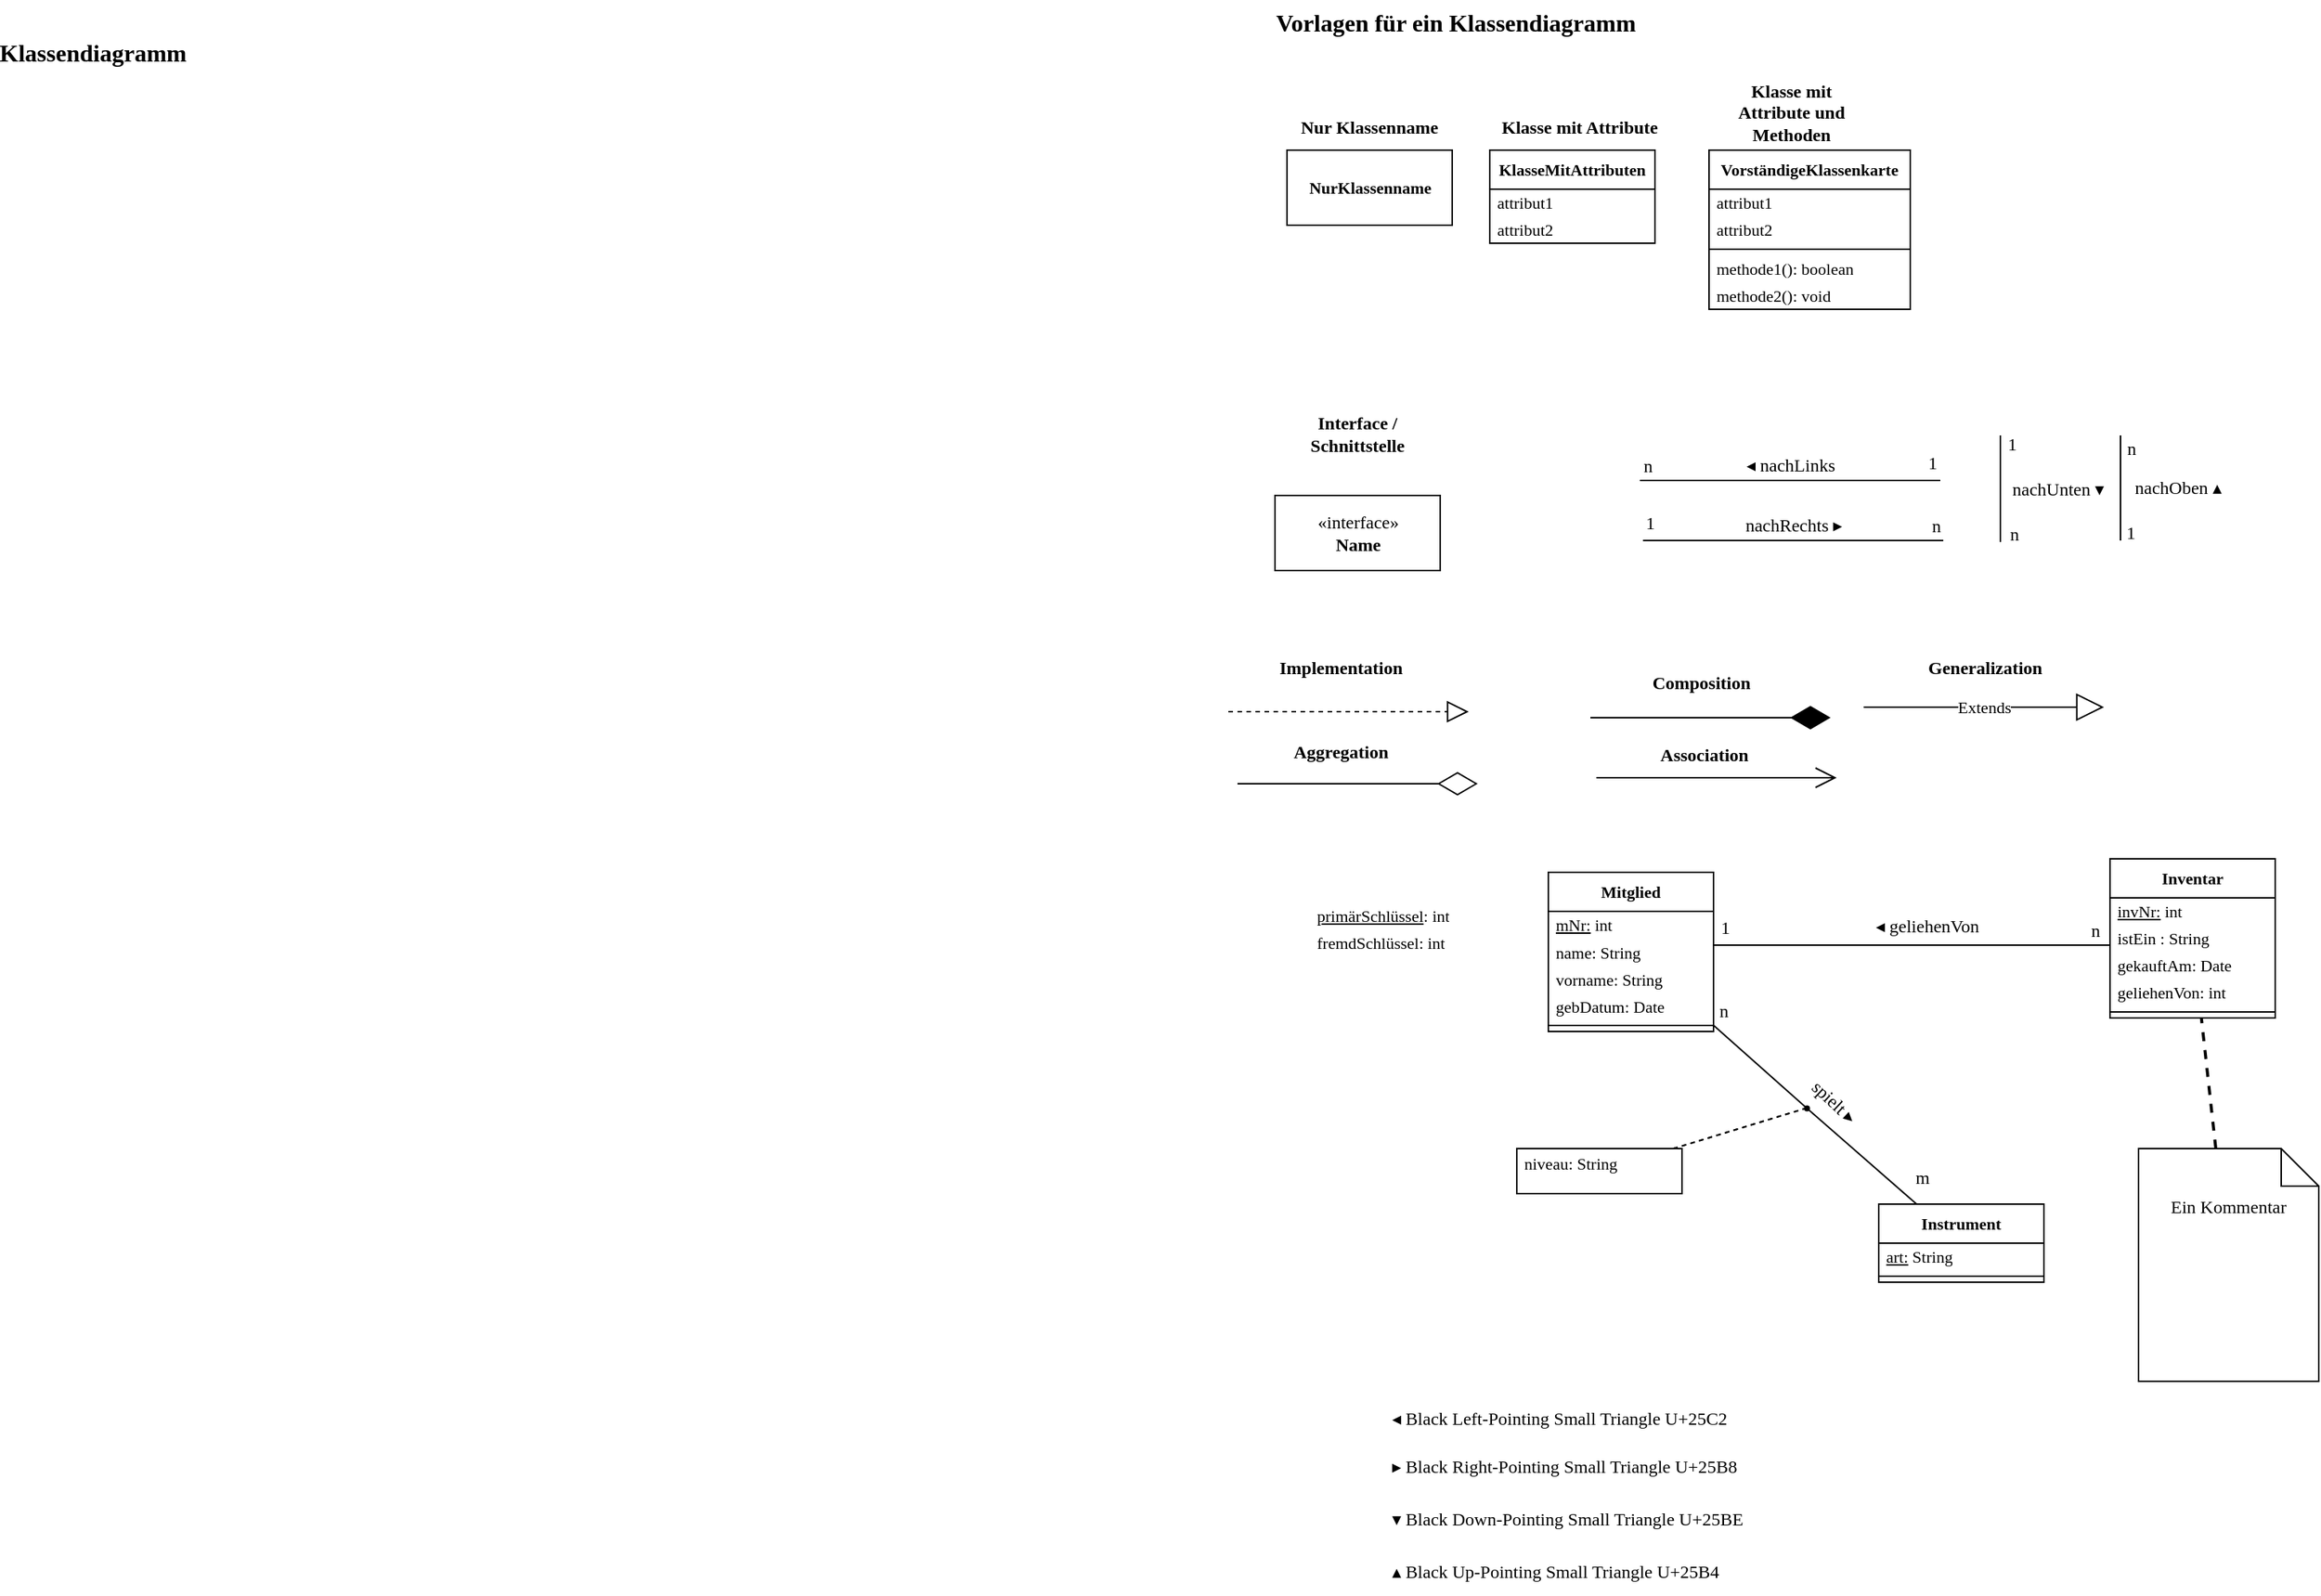 <mxfile>
    <diagram id="Q8ZCVBfkGdzVq4fk389N" name="Page-1">
        <mxGraphModel dx="2320" dy="1856" grid="1" gridSize="10" guides="1" tooltips="1" connect="1" arrows="1" fold="1" page="1" pageScale="1" pageWidth="827" pageHeight="1169" math="1" shadow="0">
            <root>
                <mxCell id="0"/>
                <mxCell id="1" parent="0"/>
                <mxCell id="HZuPbUrIGUnnCWuKZM22-23" value="Mitglied" style="swimlane;fontStyle=1;align=center;verticalAlign=top;childLayout=stackLayout;horizontal=1;startSize=26;horizontalStack=0;resizeParent=1;resizeParentMax=0;resizeLast=0;collapsible=1;marginBottom=0;fontFamily=Alegreya;fontSize=11;rounded=0;gradientColor=none;swimlaneFillColor=none;" parent="1" vertex="1">
                    <mxGeometry x="1079" y="611" width="110" height="106" as="geometry">
                        <mxRectangle x="480" y="560" width="80" height="30" as="alternateBounds"/>
                    </mxGeometry>
                </mxCell>
                <mxCell id="HZuPbUrIGUnnCWuKZM22-24" value="&lt;u&gt;mNr:&lt;/u&gt; int" style="text;strokeColor=none;fillColor=none;align=left;verticalAlign=middle;spacingLeft=3;spacingRight=4;overflow=hidden;rotatable=0;points=[[0,0.5],[1,0.5]];portConstraint=eastwest;fontFamily=Alegreya;fontSize=11;fontStyle=0;html=1;imageWidth=24;imageHeight=24;comic=0;imageAspect=0;" parent="HZuPbUrIGUnnCWuKZM22-23" vertex="1">
                    <mxGeometry y="26" width="110" height="18" as="geometry"/>
                </mxCell>
                <mxCell id="HZuPbUrIGUnnCWuKZM22-35" value="name: String " style="text;strokeColor=none;fillColor=none;align=left;verticalAlign=middle;spacingLeft=3;spacingRight=4;overflow=hidden;rotatable=0;points=[[0,0.5],[1,0.5]];portConstraint=eastwest;fontFamily=Alegreya;fontSize=11;" parent="HZuPbUrIGUnnCWuKZM22-23" vertex="1">
                    <mxGeometry y="44" width="110" height="18" as="geometry"/>
                </mxCell>
                <mxCell id="HZuPbUrIGUnnCWuKZM22-36" value="vorname: String" style="text;strokeColor=none;fillColor=none;align=left;verticalAlign=middle;spacingLeft=3;spacingRight=4;overflow=hidden;rotatable=0;points=[[0,0.5],[1,0.5]];portConstraint=eastwest;fontFamily=Alegreya;fontSize=11;" parent="HZuPbUrIGUnnCWuKZM22-23" vertex="1">
                    <mxGeometry y="62" width="110" height="18" as="geometry"/>
                </mxCell>
                <mxCell id="HZuPbUrIGUnnCWuKZM22-37" value="gebDatum: Date" style="text;strokeColor=none;fillColor=none;align=left;verticalAlign=middle;spacingLeft=3;spacingRight=4;overflow=hidden;rotatable=0;points=[[0,0.5],[1,0.5]];portConstraint=eastwest;fontFamily=Alegreya;fontSize=11;" parent="HZuPbUrIGUnnCWuKZM22-23" vertex="1">
                    <mxGeometry y="80" width="110" height="18" as="geometry"/>
                </mxCell>
                <mxCell id="HZuPbUrIGUnnCWuKZM22-25" value="" style="line;strokeWidth=1;fillColor=none;align=left;verticalAlign=middle;spacingTop=-1;spacingLeft=3;spacingRight=3;rotatable=0;labelPosition=right;points=[];portConstraint=eastwest;strokeColor=inherit;fontFamily=Alegreya;fontSize=11;" parent="HZuPbUrIGUnnCWuKZM22-23" vertex="1">
                    <mxGeometry y="98" width="110" height="8" as="geometry"/>
                </mxCell>
                <mxCell id="HZuPbUrIGUnnCWuKZM22-52" value="Inventar" style="swimlane;fontStyle=1;align=center;verticalAlign=top;childLayout=stackLayout;horizontal=1;startSize=26;horizontalStack=0;resizeParent=1;resizeParentMax=0;resizeLast=0;collapsible=1;marginBottom=0;fontFamily=Alegreya;fontSize=11;" parent="1" vertex="1">
                    <mxGeometry x="1453" y="602" width="110" height="106" as="geometry">
                        <mxRectangle x="850" y="510" width="80" height="30" as="alternateBounds"/>
                    </mxGeometry>
                </mxCell>
                <mxCell id="HZuPbUrIGUnnCWuKZM22-53" value="&lt;u&gt;invNr:&lt;/u&gt; int" style="text;strokeColor=none;fillColor=none;align=left;verticalAlign=middle;spacingLeft=3;spacingRight=4;overflow=hidden;rotatable=0;points=[[0,0.5],[1,0.5]];portConstraint=eastwest;fontFamily=Alegreya;fontSize=11;fontStyle=0;html=1;imageWidth=24;imageHeight=24;comic=0;imageAspect=0;" parent="HZuPbUrIGUnnCWuKZM22-52" vertex="1">
                    <mxGeometry y="26" width="110" height="18" as="geometry"/>
                </mxCell>
                <mxCell id="HZuPbUrIGUnnCWuKZM22-58" value="istEin : String&amp;nbsp;&amp;nbsp;" style="text;strokeColor=none;fillColor=none;align=left;verticalAlign=middle;spacingLeft=3;spacingRight=4;overflow=hidden;rotatable=0;points=[[0,0.5],[1,0.5]];portConstraint=eastwest;fontFamily=Alegreya;fontSize=11;fontStyle=0;html=1;imageWidth=24;imageHeight=24;comic=0;imageAspect=0;" parent="HZuPbUrIGUnnCWuKZM22-52" vertex="1">
                    <mxGeometry y="44" width="110" height="18" as="geometry"/>
                </mxCell>
                <mxCell id="HZuPbUrIGUnnCWuKZM22-59" value="gekauftAm: Date" style="text;strokeColor=none;fillColor=none;align=left;verticalAlign=middle;spacingLeft=3;spacingRight=4;overflow=hidden;rotatable=0;points=[[0,0.5],[1,0.5]];portConstraint=eastwest;fontFamily=Alegreya;fontSize=11;fontStyle=0;html=1;imageWidth=24;imageHeight=24;comic=0;imageAspect=0;" parent="HZuPbUrIGUnnCWuKZM22-52" vertex="1">
                    <mxGeometry y="62" width="110" height="18" as="geometry"/>
                </mxCell>
                <mxCell id="HZuPbUrIGUnnCWuKZM22-60" value="geliehenVon: int" style="text;strokeColor=none;fillColor=none;align=left;verticalAlign=middle;spacingLeft=3;spacingRight=4;overflow=hidden;rotatable=0;points=[[0,0.5],[1,0.5]];portConstraint=eastwest;fontFamily=Alegreya;fontSize=11;fontStyle=0;html=1;imageWidth=24;imageHeight=24;comic=0;imageAspect=0;" parent="HZuPbUrIGUnnCWuKZM22-52" vertex="1">
                    <mxGeometry y="80" width="110" height="18" as="geometry"/>
                </mxCell>
                <mxCell id="HZuPbUrIGUnnCWuKZM22-57" value="" style="line;strokeWidth=1;fillColor=none;align=left;verticalAlign=middle;spacingTop=-1;spacingLeft=3;spacingRight=3;rotatable=0;labelPosition=right;points=[];portConstraint=eastwest;strokeColor=inherit;fontFamily=Alegreya;fontSize=11;" parent="HZuPbUrIGUnnCWuKZM22-52" vertex="1">
                    <mxGeometry y="98" width="110" height="8" as="geometry"/>
                </mxCell>
                <mxCell id="HZuPbUrIGUnnCWuKZM22-61" value="Instrument" style="swimlane;fontStyle=1;align=center;verticalAlign=top;childLayout=stackLayout;horizontal=1;startSize=26;horizontalStack=0;resizeParent=1;resizeParentMax=0;resizeLast=0;collapsible=1;marginBottom=0;fontFamily=Alegreya;fontSize=11;" parent="1" vertex="1">
                    <mxGeometry x="1299" y="832" width="110" height="52" as="geometry">
                        <mxRectangle x="830" y="790" width="90" height="30" as="alternateBounds"/>
                    </mxGeometry>
                </mxCell>
                <mxCell id="HZuPbUrIGUnnCWuKZM22-62" value="&lt;u&gt;art:&lt;/u&gt;&amp;nbsp;String" style="text;strokeColor=none;fillColor=none;align=left;verticalAlign=middle;spacingLeft=3;spacingRight=4;overflow=hidden;rotatable=0;points=[[0,0.5],[1,0.5]];portConstraint=eastwest;fontFamily=Alegreya;fontSize=11;fontStyle=0;html=1;imageWidth=24;imageHeight=24;comic=0;imageAspect=0;" parent="HZuPbUrIGUnnCWuKZM22-61" vertex="1">
                    <mxGeometry y="26" width="110" height="18" as="geometry"/>
                </mxCell>
                <mxCell id="HZuPbUrIGUnnCWuKZM22-66" value="" style="line;strokeWidth=1;fillColor=none;align=left;verticalAlign=middle;spacingTop=-1;spacingLeft=3;spacingRight=3;rotatable=0;labelPosition=right;points=[];portConstraint=eastwest;strokeColor=inherit;fontFamily=Alegreya;fontSize=11;" parent="HZuPbUrIGUnnCWuKZM22-61" vertex="1">
                    <mxGeometry y="44" width="110" height="8" as="geometry"/>
                </mxCell>
                <mxCell id="HZuPbUrIGUnnCWuKZM22-67" value="" style="endArrow=none;shadow=0;strokeWidth=1;rounded=0;endFill=0;edgeStyle=elbowEdgeStyle;elbow=vertical;" parent="1" source="HZuPbUrIGUnnCWuKZM22-23" target="HZuPbUrIGUnnCWuKZM22-52" edge="1">
                    <mxGeometry x="0.5" y="41" relative="1" as="geometry">
                        <mxPoint x="1222" y="570" as="sourcePoint"/>
                        <mxPoint x="1302" y="650.15" as="targetPoint"/>
                        <mxPoint x="-40" y="32" as="offset"/>
                    </mxGeometry>
                </mxCell>
                <mxCell id="HZuPbUrIGUnnCWuKZM22-68" value="1" style="resizable=0;align=left;verticalAlign=bottom;labelBackgroundColor=none;fontSize=12;fontFamily=Alegreya;spacingBottom=2;" parent="HZuPbUrIGUnnCWuKZM22-67" connectable="0" vertex="1">
                    <mxGeometry x="-1" relative="1" as="geometry">
                        <mxPoint x="3" y="-1" as="offset"/>
                    </mxGeometry>
                </mxCell>
                <mxCell id="HZuPbUrIGUnnCWuKZM22-69" value="n" style="resizable=0;align=right;verticalAlign=bottom;labelBackgroundColor=none;fontSize=12;fontFamily=Alegreya;spacingBottom=2;" parent="HZuPbUrIGUnnCWuKZM22-67" connectable="0" vertex="1">
                    <mxGeometry x="1" relative="1" as="geometry">
                        <mxPoint x="-5" y="1" as="offset"/>
                    </mxGeometry>
                </mxCell>
                <mxCell id="HZuPbUrIGUnnCWuKZM22-70" value="&lt;span style=&quot;font-family: &amp;#34;helvetica&amp;#34; ; text-align: left&quot;&gt;◂&lt;/span&gt;&amp;nbsp;geliehenVon" style="text;html=1;resizable=0;points=[];;align=center;verticalAlign=middle;labelBackgroundColor=none;rounded=0;shadow=0;strokeWidth=1;fontSize=12;fontFamily=Alegreya;" parent="HZuPbUrIGUnnCWuKZM22-67" vertex="1" connectable="0">
                    <mxGeometry relative="1" as="geometry">
                        <mxPoint x="10" y="-13" as="offset"/>
                    </mxGeometry>
                </mxCell>
                <mxCell id="HZuPbUrIGUnnCWuKZM22-81" value="" style="endArrow=none;shadow=0;strokeWidth=1;rounded=0;endFill=0;elbow=vertical;startArrow=none;exitX=0.604;exitY=-0.021;exitDx=0;exitDy=0;exitPerimeter=0;" parent="1" source="HZuPbUrIGUnnCWuKZM22-99" target="HZuPbUrIGUnnCWuKZM22-61" edge="1">
                    <mxGeometry x="0.5" y="41" relative="1" as="geometry">
                        <mxPoint x="1182" y="633.244" as="sourcePoint"/>
                        <mxPoint x="1422" y="633.244" as="targetPoint"/>
                        <mxPoint x="-40" y="32" as="offset"/>
                    </mxGeometry>
                </mxCell>
                <mxCell id="HZuPbUrIGUnnCWuKZM22-83" value="m" style="resizable=0;align=right;verticalAlign=bottom;labelBackgroundColor=none;fontSize=12;fontFamily=Alegreya;spacingBottom=2;" parent="HZuPbUrIGUnnCWuKZM22-81" connectable="0" vertex="1">
                    <mxGeometry x="1" relative="1" as="geometry">
                        <mxPoint x="10" y="-7" as="offset"/>
                    </mxGeometry>
                </mxCell>
                <mxCell id="HZuPbUrIGUnnCWuKZM22-92" value="" style="endArrow=none;html=1;rounded=0;fontFamily=Alegreya;fontSize=11;dashed=1;" parent="1" source="HZuPbUrIGUnnCWuKZM22-85" target="HZuPbUrIGUnnCWuKZM22-99" edge="1">
                    <mxGeometry width="50" height="50" relative="1" as="geometry">
                        <mxPoint x="1072" y="810" as="sourcePoint"/>
                        <mxPoint x="1122" y="780" as="targetPoint"/>
                    </mxGeometry>
                </mxCell>
                <mxCell id="HZuPbUrIGUnnCWuKZM22-107" value="" style="edgeStyle=none;rounded=0;orthogonalLoop=1;jettySize=auto;html=1;dashed=1;fontFamily=Alegreya;fontSize=11;endArrow=none;endFill=0;" parent="1" source="HZuPbUrIGUnnCWuKZM22-99" target="HZuPbUrIGUnnCWuKZM22-85" edge="1">
                    <mxGeometry relative="1" as="geometry"/>
                </mxCell>
                <mxCell id="HZuPbUrIGUnnCWuKZM22-99" value="" style="shape=waypoint;fillStyle=solid;size=6;pointerEvents=1;points=[];fillColor=none;resizable=0;rotatable=0;perimeter=centerPerimeter;snapToPoint=1;comic=0;fontFamily=Alegreya;fontSize=11;html=1;strokeWidth=0;perimeterSpacing=0;dashed=1;" parent="1" vertex="1">
                    <mxGeometry x="1231" y="748" width="40" height="40" as="geometry"/>
                </mxCell>
                <mxCell id="HZuPbUrIGUnnCWuKZM22-100" value="" style="endArrow=none;shadow=0;strokeWidth=1;rounded=0;endFill=0;elbow=vertical;movable=1;resizable=1;rotatable=1;deletable=1;editable=1;connectable=1;" parent="1" source="HZuPbUrIGUnnCWuKZM22-23" target="HZuPbUrIGUnnCWuKZM22-99" edge="1">
                    <mxGeometry x="0.5" y="41" relative="1" as="geometry">
                        <mxPoint x="1117" y="696.0" as="sourcePoint"/>
                        <mxPoint x="1262" y="710" as="targetPoint"/>
                        <mxPoint x="-40" y="32" as="offset"/>
                    </mxGeometry>
                </mxCell>
                <mxCell id="HZuPbUrIGUnnCWuKZM22-101" value="n" style="resizable=0;align=left;verticalAlign=bottom;labelBackgroundColor=none;fontSize=12;fontFamily=Alegreya;spacingBottom=2;" parent="HZuPbUrIGUnnCWuKZM22-100" connectable="0" vertex="1">
                    <mxGeometry x="-1" relative="1" as="geometry">
                        <mxPoint x="2" y="1" as="offset"/>
                    </mxGeometry>
                </mxCell>
                <mxCell id="HZuPbUrIGUnnCWuKZM22-103" value="spielt&amp;nbsp;&lt;span style=&quot;font-family: &amp;#34;helvetica&amp;#34; ; text-align: left&quot;&gt;▸&lt;br&gt;&lt;/span&gt;" style="text;html=1;resizable=1;points=[];;align=center;verticalAlign=middle;labelBackgroundColor=none;rounded=0;shadow=0;strokeWidth=1;fontSize=12;fontFamily=Alegreya;movable=1;rotatable=1;deletable=1;editable=1;connectable=1;rotation=43;" parent="HZuPbUrIGUnnCWuKZM22-100" vertex="1" connectable="0">
                    <mxGeometry relative="1" as="geometry">
                        <mxPoint x="49" y="23" as="offset"/>
                    </mxGeometry>
                </mxCell>
                <mxCell id="HZuPbUrIGUnnCWuKZM22-105" value="" style="group;" parent="1" vertex="1" connectable="0">
                    <mxGeometry x="1058" y="795" width="110" height="30" as="geometry"/>
                </mxCell>
                <mxCell id="HZuPbUrIGUnnCWuKZM22-85" value="" style="html=1;comic=0;fontFamily=Alegreya;fontSize=11;" parent="HZuPbUrIGUnnCWuKZM22-105" vertex="1">
                    <mxGeometry width="110" height="30" as="geometry"/>
                </mxCell>
                <mxCell id="HZuPbUrIGUnnCWuKZM22-86" value="niveau: String" style="text;strokeColor=none;fillColor=none;align=left;verticalAlign=middle;spacingLeft=3;spacingRight=4;overflow=hidden;rotatable=0;points=[[0,0.5],[1,0.5]];portConstraint=eastwest;fontFamily=Alegreya;fontSize=11;fontStyle=0;html=1;imageWidth=24;imageHeight=24;comic=0;imageAspect=0;" parent="HZuPbUrIGUnnCWuKZM22-105" vertex="1">
                    <mxGeometry width="110" height="20" as="geometry"/>
                </mxCell>
                <mxCell id="4" value="◂ Black Left-Pointing Small Triangle U+25C2" style="text;html=1;strokeColor=none;fillColor=none;align=left;verticalAlign=middle;whiteSpace=wrap;rounded=0;fontFamily=Alegreya;" parent="1" vertex="1">
                    <mxGeometry x="973" y="960" width="280" height="30" as="geometry"/>
                </mxCell>
                <mxCell id="5" value="▸ Black Right-Pointing Small Triangle U+25B8" style="text;html=1;strokeColor=none;fillColor=none;align=left;verticalAlign=middle;whiteSpace=wrap;rounded=0;fontFamily=Alegreya;" parent="1" vertex="1">
                    <mxGeometry x="973" y="992" width="280" height="30" as="geometry"/>
                </mxCell>
                <mxCell id="6" value="▾ Black Down-Pointing Small Triangle U+25BE" style="text;html=1;strokeColor=none;fillColor=none;align=left;verticalAlign=middle;whiteSpace=wrap;rounded=0;fontFamily=Alegreya;" parent="1" vertex="1">
                    <mxGeometry x="973" y="1027" width="280" height="30" as="geometry"/>
                </mxCell>
                <mxCell id="13" value="▴ Black Up-Pointing Small Triangle U+25B4" style="text;html=1;strokeColor=none;fillColor=none;align=left;verticalAlign=middle;whiteSpace=wrap;rounded=0;fontFamily=Alegreya;" parent="1" vertex="1">
                    <mxGeometry x="973" y="1062" width="280" height="30" as="geometry"/>
                </mxCell>
                <mxCell id="14" value="&lt;u&gt;primärSchlüssel&lt;/u&gt;: int" style="text;strokeColor=none;fillColor=none;align=left;verticalAlign=middle;spacingLeft=3;spacingRight=4;overflow=hidden;rotatable=0;points=[[0,0.5],[1,0.5]];portConstraint=eastwest;fontFamily=Alegreya;fontSize=11;fontStyle=0;html=1;imageWidth=24;imageHeight=24;comic=0;imageAspect=0;" parent="1" vertex="1">
                    <mxGeometry x="920" y="631" width="110" height="18" as="geometry"/>
                </mxCell>
                <mxCell id="16" value="fremdSchlüssel: int" style="text;strokeColor=none;fillColor=none;align=left;verticalAlign=middle;spacingLeft=3;spacingRight=4;overflow=hidden;rotatable=0;points=[[0,0.5],[1,0.5]];portConstraint=eastwest;fontFamily=Alegreya;fontSize=11;fontStyle=0;html=1;imageWidth=24;imageHeight=24;comic=0;imageAspect=0;" parent="1" vertex="1">
                    <mxGeometry x="920" y="649" width="110" height="18" as="geometry"/>
                </mxCell>
                <mxCell id="bXORot0xrStpi_DZG4ps-17" value="" style="endArrow=none;shadow=0;strokeWidth=1;rounded=0;endFill=0;elbow=vertical;" parent="1" edge="1">
                    <mxGeometry x="0.5" y="41" relative="1" as="geometry">
                        <mxPoint x="1340" y="350" as="sourcePoint"/>
                        <mxPoint x="1140" y="350" as="targetPoint"/>
                        <mxPoint x="-40" y="32" as="offset"/>
                    </mxGeometry>
                </mxCell>
                <mxCell id="bXORot0xrStpi_DZG4ps-18" value="1" style="resizable=0;align=left;verticalAlign=bottom;labelBackgroundColor=none;fontSize=12;fontFamily=Alegreya;spacingBottom=2;" parent="bXORot0xrStpi_DZG4ps-17" connectable="0" vertex="1">
                    <mxGeometry x="-1" relative="1" as="geometry">
                        <mxPoint x="-10" y="-1" as="offset"/>
                    </mxGeometry>
                </mxCell>
                <mxCell id="bXORot0xrStpi_DZG4ps-19" value="n" style="resizable=0;align=right;verticalAlign=bottom;labelBackgroundColor=none;fontSize=12;fontFamily=Alegreya;spacingBottom=2;" parent="bXORot0xrStpi_DZG4ps-17" connectable="0" vertex="1">
                    <mxGeometry x="1" relative="1" as="geometry">
                        <mxPoint x="10" y="1" as="offset"/>
                    </mxGeometry>
                </mxCell>
                <mxCell id="bXORot0xrStpi_DZG4ps-20" value="&lt;span style=&quot;font-family: &amp;quot;helvetica&amp;quot; ; text-align: left&quot;&gt;◂&lt;/span&gt;&amp;nbsp;nachLinks" style="text;html=1;resizable=0;points=[];;align=center;verticalAlign=middle;labelBackgroundColor=none;rounded=0;shadow=0;strokeWidth=1;fontSize=12;fontFamily=Alegreya;" parent="bXORot0xrStpi_DZG4ps-17" vertex="1" connectable="0">
                    <mxGeometry relative="1" as="geometry">
                        <mxPoint y="-10" as="offset"/>
                    </mxGeometry>
                </mxCell>
                <mxCell id="bXORot0xrStpi_DZG4ps-21" value="" style="endArrow=none;shadow=0;strokeWidth=1;rounded=0;endFill=0;elbow=vertical;" parent="1" edge="1">
                    <mxGeometry x="0.5" y="41" relative="1" as="geometry">
                        <mxPoint x="1142" y="390" as="sourcePoint"/>
                        <mxPoint x="1342" y="390" as="targetPoint"/>
                        <mxPoint x="-40" y="32" as="offset"/>
                    </mxGeometry>
                </mxCell>
                <mxCell id="bXORot0xrStpi_DZG4ps-22" value="1" style="resizable=0;align=left;verticalAlign=bottom;labelBackgroundColor=none;fontSize=12;fontFamily=Alegreya;spacingBottom=2;" parent="bXORot0xrStpi_DZG4ps-21" connectable="0" vertex="1">
                    <mxGeometry x="-1" relative="1" as="geometry">
                        <mxPoint y="-1" as="offset"/>
                    </mxGeometry>
                </mxCell>
                <mxCell id="bXORot0xrStpi_DZG4ps-23" value="n" style="resizable=0;align=right;verticalAlign=bottom;labelBackgroundColor=none;fontSize=12;fontFamily=Alegreya;spacingBottom=2;" parent="bXORot0xrStpi_DZG4ps-21" connectable="0" vertex="1">
                    <mxGeometry x="1" relative="1" as="geometry">
                        <mxPoint y="1" as="offset"/>
                    </mxGeometry>
                </mxCell>
                <mxCell id="bXORot0xrStpi_DZG4ps-24" value="nachRechts&amp;nbsp;&lt;span style=&quot;text-align: left;&quot;&gt;▸&lt;/span&gt;" style="text;html=1;resizable=0;points=[];;align=center;verticalAlign=middle;labelBackgroundColor=none;rounded=0;shadow=0;strokeWidth=1;fontSize=12;fontFamily=Alegreya;" parent="bXORot0xrStpi_DZG4ps-21" vertex="1" connectable="0">
                    <mxGeometry relative="1" as="geometry">
                        <mxPoint y="-10" as="offset"/>
                    </mxGeometry>
                </mxCell>
                <mxCell id="bXORot0xrStpi_DZG4ps-25" value="" style="endArrow=none;shadow=0;strokeWidth=1;rounded=0;endFill=0;elbow=vertical;" parent="1" edge="1">
                    <mxGeometry x="0.5" y="41" relative="1" as="geometry">
                        <mxPoint x="1380" y="320" as="sourcePoint"/>
                        <mxPoint x="1380" y="391" as="targetPoint"/>
                        <mxPoint x="-40" y="32" as="offset"/>
                    </mxGeometry>
                </mxCell>
                <mxCell id="bXORot0xrStpi_DZG4ps-26" value="1" style="resizable=0;align=left;verticalAlign=bottom;labelBackgroundColor=none;fontSize=12;fontFamily=Alegreya;spacingBottom=2;" parent="bXORot0xrStpi_DZG4ps-25" connectable="0" vertex="1">
                    <mxGeometry x="-0.7" relative="1" as="geometry">
                        <mxPoint x="3" y="6" as="offset"/>
                    </mxGeometry>
                </mxCell>
                <mxCell id="bXORot0xrStpi_DZG4ps-27" value="n" style="resizable=0;align=right;verticalAlign=bottom;labelBackgroundColor=none;fontSize=12;fontFamily=Alegreya;spacingBottom=2;" parent="bXORot0xrStpi_DZG4ps-25" connectable="0" vertex="1">
                    <mxGeometry relative="1" as="geometry">
                        <mxPoint x="14" y="41" as="offset"/>
                    </mxGeometry>
                </mxCell>
                <mxCell id="bXORot0xrStpi_DZG4ps-28" value="nachUnten&amp;nbsp;&lt;span style=&quot;text-align: left;&quot;&gt;▾&lt;/span&gt;" style="text;html=1;resizable=0;points=[];;align=center;verticalAlign=middle;labelBackgroundColor=none;rounded=0;shadow=0;strokeWidth=1;fontSize=12;fontFamily=Alegreya;" parent="bXORot0xrStpi_DZG4ps-25" vertex="1" connectable="0">
                    <mxGeometry relative="1" as="geometry">
                        <mxPoint x="38" as="offset"/>
                    </mxGeometry>
                </mxCell>
                <mxCell id="bXORot0xrStpi_DZG4ps-29" value="" style="endArrow=none;shadow=0;strokeWidth=1;rounded=0;endFill=0;elbow=vertical;" parent="1" edge="1">
                    <mxGeometry x="0.5" y="41" relative="1" as="geometry">
                        <mxPoint x="1460" y="390" as="sourcePoint"/>
                        <mxPoint x="1460" y="320" as="targetPoint"/>
                        <mxPoint x="-40" y="32" as="offset"/>
                    </mxGeometry>
                </mxCell>
                <mxCell id="bXORot0xrStpi_DZG4ps-30" value="1" style="resizable=0;align=left;verticalAlign=bottom;labelBackgroundColor=none;fontSize=12;fontFamily=Alegreya;spacingBottom=2;" parent="bXORot0xrStpi_DZG4ps-29" connectable="0" vertex="1">
                    <mxGeometry x="-0.7" relative="1" as="geometry">
                        <mxPoint x="2" y="16" as="offset"/>
                    </mxGeometry>
                </mxCell>
                <mxCell id="bXORot0xrStpi_DZG4ps-31" value="n" style="resizable=0;align=right;verticalAlign=bottom;labelBackgroundColor=none;fontSize=12;fontFamily=Alegreya;spacingBottom=2;" parent="bXORot0xrStpi_DZG4ps-29" connectable="0" vertex="1">
                    <mxGeometry x="0.7" relative="1" as="geometry">
                        <mxPoint x="12" y="9" as="offset"/>
                    </mxGeometry>
                </mxCell>
                <mxCell id="bXORot0xrStpi_DZG4ps-32" value="nachOben&amp;nbsp;&lt;span style=&quot;text-align: left;&quot;&gt;▴&lt;/span&gt;" style="text;html=1;resizable=0;points=[];;align=center;verticalAlign=middle;labelBackgroundColor=none;rounded=0;shadow=0;strokeWidth=1;fontSize=12;fontFamily=Alegreya;" parent="bXORot0xrStpi_DZG4ps-29" vertex="1" connectable="0">
                    <mxGeometry relative="1" as="geometry">
                        <mxPoint x="38" as="offset"/>
                    </mxGeometry>
                </mxCell>
                <mxCell id="ZOtaYMoB8BhtDweI6v35-18" value="&lt;font face=&quot;Alegreya&quot;&gt;Ein Kommentar&lt;br&gt;&lt;/font&gt;" style="shape=note2;boundedLbl=1;whiteSpace=wrap;html=1;size=25;verticalAlign=top;align=center;" parent="1" vertex="1">
                    <mxGeometry x="1472" y="795" width="120" height="155" as="geometry"/>
                </mxCell>
                <mxCell id="ZOtaYMoB8BhtDweI6v35-19" value="" style="endArrow=none;dashed=1;html=1;strokeWidth=2;rounded=0;" parent="1" source="ZOtaYMoB8BhtDweI6v35-18" target="HZuPbUrIGUnnCWuKZM22-52" edge="1">
                    <mxGeometry width="50" height="50" relative="1" as="geometry">
                        <mxPoint x="1722" y="680" as="sourcePoint"/>
                        <mxPoint x="1772" y="630" as="targetPoint"/>
                    </mxGeometry>
                </mxCell>
                <mxCell id="19" value="NurKlassenname" style="html=1;fontFamily=Alegreya Sans;fontStyle=1;fontSize=11;fontSource=https%3A%2F%2Ffonts.googleapis.com%2Fcss%3Ffamily%3DAlegreya%2BSans;" parent="1" vertex="1">
                    <mxGeometry x="905" y="130" width="110" height="50" as="geometry"/>
                </mxCell>
                <mxCell id="28" value="KlasseMitAttributen" style="swimlane;fontStyle=1;align=center;verticalAlign=top;childLayout=stackLayout;horizontal=1;startSize=26;horizontalStack=0;resizeParent=1;resizeParentMax=0;resizeLast=0;collapsible=1;marginBottom=0;fontFamily=Alegreya Sans;fontSize=11;rounded=0;gradientColor=none;swimlaneFillColor=none;fontSource=https%3A%2F%2Ffonts.googleapis.com%2Fcss%3Ffamily%3DAlegreya%2BSans;" parent="1" vertex="1">
                    <mxGeometry x="1040" y="130" width="110" height="62" as="geometry">
                        <mxRectangle x="480" y="560" width="80" height="30" as="alternateBounds"/>
                    </mxGeometry>
                </mxCell>
                <mxCell id="47" value="attribut1" style="text;strokeColor=none;fillColor=none;align=left;verticalAlign=middle;spacingLeft=3;spacingRight=4;overflow=hidden;rotatable=0;points=[[0,0.5],[1,0.5]];portConstraint=eastwest;fontFamily=Alegreya;fontSize=11;fontStyle=0;html=1;imageWidth=24;imageHeight=24;comic=0;imageAspect=0;" parent="28" vertex="1">
                    <mxGeometry y="26" width="110" height="18" as="geometry"/>
                </mxCell>
                <mxCell id="48" value="attribut2" style="text;strokeColor=none;fillColor=none;align=left;verticalAlign=middle;spacingLeft=3;spacingRight=4;overflow=hidden;rotatable=0;points=[[0,0.5],[1,0.5]];portConstraint=eastwest;fontFamily=Alegreya;fontSize=11;fontStyle=0;html=1;imageWidth=24;imageHeight=24;comic=0;imageAspect=0;" parent="28" vertex="1">
                    <mxGeometry y="44" width="110" height="18" as="geometry"/>
                </mxCell>
                <mxCell id="34" value="VorständigeKlassenkarte" style="swimlane;fontStyle=1;align=center;verticalAlign=top;childLayout=stackLayout;horizontal=1;startSize=26;horizontalStack=0;resizeParent=1;resizeParentMax=0;resizeLast=0;collapsible=1;marginBottom=0;fontFamily=Alegreya Sans;fontSize=11;fontSource=https%3A%2F%2Ffonts.googleapis.com%2Fcss%3Ffamily%3DAlegreya%2BSans;" parent="1" vertex="1">
                    <mxGeometry x="1186" y="130" width="134" height="106" as="geometry">
                        <mxRectangle x="850" y="510" width="80" height="30" as="alternateBounds"/>
                    </mxGeometry>
                </mxCell>
                <mxCell id="36" value="attribut1" style="text;strokeColor=none;fillColor=none;align=left;verticalAlign=middle;spacingLeft=3;spacingRight=4;overflow=hidden;rotatable=0;points=[[0,0.5],[1,0.5]];portConstraint=eastwest;fontFamily=Alegreya;fontSize=11;fontStyle=0;html=1;imageWidth=24;imageHeight=24;comic=0;imageAspect=0;" parent="34" vertex="1">
                    <mxGeometry y="26" width="134" height="18" as="geometry"/>
                </mxCell>
                <mxCell id="37" value="attribut2" style="text;strokeColor=none;fillColor=none;align=left;verticalAlign=middle;spacingLeft=3;spacingRight=4;overflow=hidden;rotatable=0;points=[[0,0.5],[1,0.5]];portConstraint=eastwest;fontFamily=Alegreya;fontSize=11;fontStyle=0;html=1;imageWidth=24;imageHeight=24;comic=0;imageAspect=0;" parent="34" vertex="1">
                    <mxGeometry y="44" width="134" height="18" as="geometry"/>
                </mxCell>
                <mxCell id="39" value="" style="line;strokeWidth=1;fillColor=none;align=left;verticalAlign=middle;spacingTop=-1;spacingLeft=3;spacingRight=3;rotatable=0;labelPosition=right;points=[];portConstraint=eastwest;strokeColor=inherit;fontFamily=Alegreya;fontSize=11;" parent="34" vertex="1">
                    <mxGeometry y="62" width="134" height="8" as="geometry"/>
                </mxCell>
                <mxCell id="38" value="methode1(): boolean" style="text;strokeColor=none;fillColor=none;align=left;verticalAlign=middle;spacingLeft=3;spacingRight=4;overflow=hidden;rotatable=0;points=[[0,0.5],[1,0.5]];portConstraint=eastwest;fontFamily=Alegreya;fontSize=11;fontStyle=0;html=1;imageWidth=24;imageHeight=24;comic=0;imageAspect=0;" parent="34" vertex="1">
                    <mxGeometry y="70" width="134" height="18" as="geometry"/>
                </mxCell>
                <mxCell id="40" value="methode2(): void" style="text;strokeColor=none;fillColor=none;align=left;verticalAlign=middle;spacingLeft=3;spacingRight=4;overflow=hidden;rotatable=0;points=[[0,0.5],[1,0.5]];portConstraint=eastwest;fontFamily=Alegreya;fontSize=11;fontStyle=0;html=1;imageWidth=24;imageHeight=24;comic=0;imageAspect=0;" parent="34" vertex="1">
                    <mxGeometry y="88" width="134" height="18" as="geometry"/>
                </mxCell>
                <mxCell id="41" value="Klasse mit Attribute" style="text;strokeColor=none;fillColor=none;align=center;verticalAlign=middle;rounded=0;fontFamily=Alegreya Sans;html=1;whiteSpace=wrap;fontStyle=1;fontSource=https%3A%2F%2Ffonts.googleapis.com%2Fcss%3Ffamily%3DAlegreya%2BSans;" parent="1" vertex="1">
                    <mxGeometry x="1040" y="100" width="120" height="30" as="geometry"/>
                </mxCell>
                <mxCell id="42" value="Nur Klassenname" style="text;strokeColor=none;fillColor=none;align=center;verticalAlign=middle;rounded=0;fontFamily=Alegreya Sans;html=1;whiteSpace=wrap;fontSource=https%3A%2F%2Ffonts.googleapis.com%2Fcss%3Ffamily%3DAlegreya%2BSans;fontStyle=1;" parent="1" vertex="1">
                    <mxGeometry x="910" y="100" width="100" height="30" as="geometry"/>
                </mxCell>
                <mxCell id="43" value="Klasse mit Attribute und Methoden" style="text;strokeColor=none;fillColor=none;align=center;verticalAlign=middle;rounded=0;fontFamily=Alegreya Sans;html=1;whiteSpace=wrap;fontStyle=1;fontSource=https%3A%2F%2Ffonts.googleapis.com%2Fcss%3Ffamily%3DAlegreya%2BSans;" parent="1" vertex="1">
                    <mxGeometry x="1191" y="90" width="100" height="30" as="geometry"/>
                </mxCell>
                <mxCell id="44" value="&lt;font style=&quot;font-size: 16px;&quot;&gt;Klassendiagramm&lt;/font&gt;" style="text;html=1;strokeColor=none;fillColor=none;align=center;verticalAlign=middle;whiteSpace=wrap;rounded=0;fontFamily=Alegreya Sans;fontSource=https%3A%2F%2Ffonts.googleapis.com%2Fcss%3Ffamily%3DAlegreya%2BSans;fontStyle=1" parent="1" vertex="1">
                    <mxGeometry x="50" y="50" width="120" height="30" as="geometry"/>
                </mxCell>
                <mxCell id="45" value="&lt;font style=&quot;font-size: 16px;&quot;&gt;Vorlagen für ein Klassendiagramm&lt;/font&gt;" style="text;html=1;strokeColor=none;fillColor=none;align=center;verticalAlign=middle;whiteSpace=wrap;rounded=0;fontFamily=Alegreya Sans;fontSource=https%3A%2F%2Ffonts.googleapis.com%2Fcss%3Ffamily%3DAlegreya%2BSans;fontStyle=1" parent="1" vertex="1">
                    <mxGeometry x="885" y="30" width="265" height="30" as="geometry"/>
                </mxCell>
                <mxCell id="49" value="«interface»&lt;br&gt;&lt;b&gt;&lt;font data-font-src=&quot;https://fonts.googleapis.com/css?family=Alegreya+Sans&quot; face=&quot;Alegreya Sans&quot;&gt;Name&lt;/font&gt;&lt;/b&gt;" style="html=1;fontFamily=Alegreya;fontSource=https%3A%2F%2Ffonts.googleapis.com%2Fcss%3Ffamily%3DAlegreya;" parent="1" vertex="1">
                    <mxGeometry x="897" y="360" width="110" height="50" as="geometry"/>
                </mxCell>
                <mxCell id="50" value="Interface / Schnittstelle" style="text;strokeColor=none;fillColor=none;align=center;verticalAlign=middle;rounded=0;fontFamily=Alegreya Sans;html=1;whiteSpace=wrap;fontSource=https%3A%2F%2Ffonts.googleapis.com%2Fcss%3Ffamily%3DAlegreya%2BSans;fontStyle=1;" parent="1" vertex="1">
                    <mxGeometry x="902" y="304" width="100" height="30" as="geometry"/>
                </mxCell>
                <mxCell id="51" value="" style="endArrow=block;dashed=1;endFill=0;endSize=12;html=1;fontFamily=Alegreya Sans;fontSource=https%3A%2F%2Ffonts.googleapis.com%2Fcss%3Ffamily%3DAlegreya%2BSans;" parent="1" edge="1">
                    <mxGeometry width="160" relative="1" as="geometry">
                        <mxPoint x="866" y="504" as="sourcePoint"/>
                        <mxPoint x="1026" y="504" as="targetPoint"/>
                    </mxGeometry>
                </mxCell>
                <mxCell id="52" value="" style="endArrow=diamondThin;endFill=0;endSize=24;html=1;fontFamily=Alegreya Sans;fontSource=https%3A%2F%2Ffonts.googleapis.com%2Fcss%3Ffamily%3DAlegreya%2BSans;" parent="1" edge="1">
                    <mxGeometry width="160" relative="1" as="geometry">
                        <mxPoint x="872" y="552" as="sourcePoint"/>
                        <mxPoint x="1032" y="552" as="targetPoint"/>
                    </mxGeometry>
                </mxCell>
                <mxCell id="53" value="" style="endArrow=diamondThin;endFill=1;endSize=24;html=1;fontFamily=Alegreya Sans;fontSource=https%3A%2F%2Ffonts.googleapis.com%2Fcss%3Ffamily%3DAlegreya%2BSans;" parent="1" edge="1">
                    <mxGeometry width="160" relative="1" as="geometry">
                        <mxPoint x="1107" y="508" as="sourcePoint"/>
                        <mxPoint x="1267" y="508" as="targetPoint"/>
                    </mxGeometry>
                </mxCell>
                <mxCell id="54" value="" style="endArrow=open;endFill=1;endSize=12;html=1;fontFamily=Alegreya Sans;fontSource=https%3A%2F%2Ffonts.googleapis.com%2Fcss%3Ffamily%3DAlegreya%2BSans;" parent="1" edge="1">
                    <mxGeometry width="160" relative="1" as="geometry">
                        <mxPoint x="1111" y="548" as="sourcePoint"/>
                        <mxPoint x="1271" y="548" as="targetPoint"/>
                    </mxGeometry>
                </mxCell>
                <mxCell id="55" value="Extends" style="endArrow=block;endSize=16;endFill=0;html=1;fontFamily=Alegreya;fontSource=https%3A%2F%2Ffonts.googleapis.com%2Fcss%3Ffamily%3DAlegreya;" parent="1" edge="1">
                    <mxGeometry width="160" relative="1" as="geometry">
                        <mxPoint x="1289" y="501" as="sourcePoint"/>
                        <mxPoint x="1449" y="501" as="targetPoint"/>
                    </mxGeometry>
                </mxCell>
                <mxCell id="56" value="Implementation" style="text;strokeColor=none;fillColor=none;align=center;verticalAlign=middle;rounded=0;fontFamily=Alegreya Sans;html=1;whiteSpace=wrap;fontSource=https%3A%2F%2Ffonts.googleapis.com%2Fcss%3Ffamily%3DAlegreya%2BSans;fontStyle=1;" parent="1" vertex="1">
                    <mxGeometry x="891" y="460" width="100" height="30" as="geometry"/>
                </mxCell>
                <mxCell id="57" value="Aggregation" style="text;strokeColor=none;fillColor=none;align=center;verticalAlign=middle;rounded=0;fontFamily=Alegreya Sans;html=1;whiteSpace=wrap;fontSource=https%3A%2F%2Ffonts.googleapis.com%2Fcss%3Ffamily%3DAlegreya%2BSans;fontStyle=1;" parent="1" vertex="1">
                    <mxGeometry x="891" y="516" width="100" height="30" as="geometry"/>
                </mxCell>
                <mxCell id="58" value="Composition" style="text;strokeColor=none;fillColor=none;align=center;verticalAlign=middle;rounded=0;fontFamily=Alegreya Sans;html=1;whiteSpace=wrap;fontSource=https%3A%2F%2Ffonts.googleapis.com%2Fcss%3Ffamily%3DAlegreya%2BSans;fontStyle=1;" parent="1" vertex="1">
                    <mxGeometry x="1131" y="470" width="100" height="30" as="geometry"/>
                </mxCell>
                <mxCell id="59" value="Association" style="text;strokeColor=none;fillColor=none;align=center;verticalAlign=middle;rounded=0;fontFamily=Alegreya Sans;html=1;whiteSpace=wrap;fontSource=https%3A%2F%2Ffonts.googleapis.com%2Fcss%3Ffamily%3DAlegreya%2BSans;fontStyle=1;" parent="1" vertex="1">
                    <mxGeometry x="1133" y="518" width="100" height="30" as="geometry"/>
                </mxCell>
                <mxCell id="60" value="Generalization" style="text;strokeColor=none;fillColor=none;align=center;verticalAlign=middle;rounded=0;fontFamily=Alegreya Sans;html=1;whiteSpace=wrap;fontSource=https%3A%2F%2Ffonts.googleapis.com%2Fcss%3Ffamily%3DAlegreya%2BSans;fontStyle=1;" parent="1" vertex="1">
                    <mxGeometry x="1320" y="460" width="100" height="30" as="geometry"/>
                </mxCell>
            </root>
        </mxGraphModel>
    </diagram>
</mxfile>
